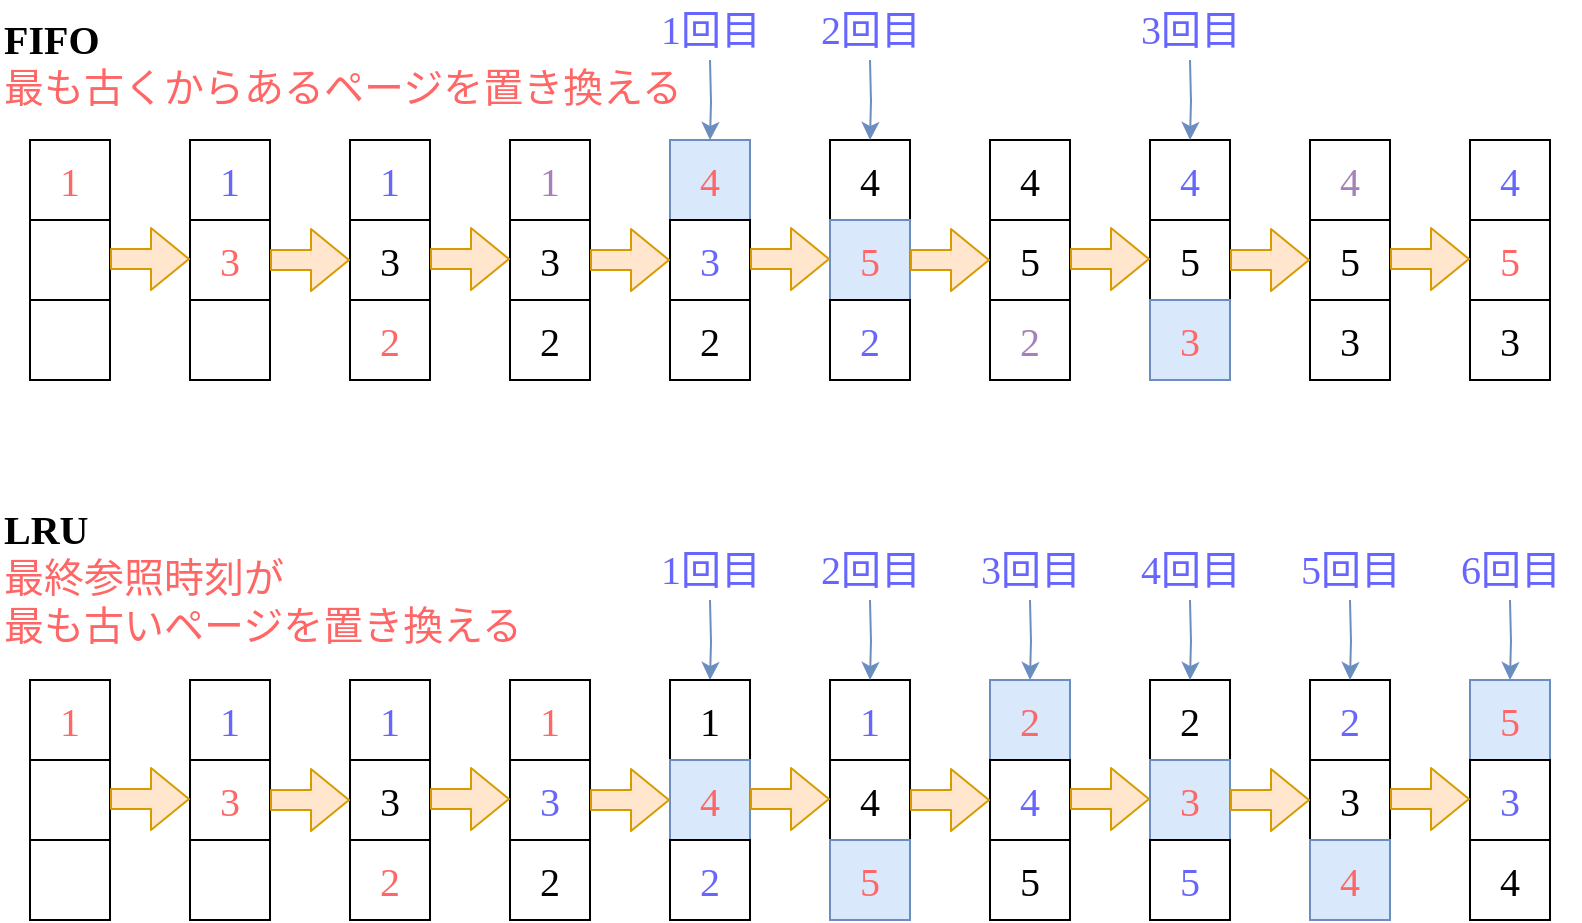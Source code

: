 <mxfile version="12.1.0" type="device" pages="1"><diagram id="q52HK_mPOM4vyMTzUoIP" name="ページ1"><mxGraphModel dx="731" dy="827" grid="1" gridSize="10" guides="1" tooltips="1" connect="1" arrows="1" fold="1" page="1" pageScale="1" pageWidth="827" pageHeight="1169" math="0" shadow="0"><root><mxCell id="0"/><mxCell id="1" parent="0"/><mxCell id="kh8EdaWDMJyLQnTQRGGi-1" value="&lt;font style=&quot;font-size: 20px&quot; face=&quot;Tahoma&quot;&gt;1&lt;/font&gt;" style="rounded=0;whiteSpace=wrap;html=1;fontColor=#FF6666;" vertex="1" parent="1"><mxGeometry x="40" y="80" width="40" height="40" as="geometry"/></mxCell><mxCell id="kh8EdaWDMJyLQnTQRGGi-2" value="" style="rounded=0;whiteSpace=wrap;html=1;" vertex="1" parent="1"><mxGeometry x="40" y="120" width="40" height="40" as="geometry"/></mxCell><mxCell id="kh8EdaWDMJyLQnTQRGGi-3" value="" style="rounded=0;whiteSpace=wrap;html=1;" vertex="1" parent="1"><mxGeometry x="40" y="160" width="40" height="40" as="geometry"/></mxCell><mxCell id="kh8EdaWDMJyLQnTQRGGi-4" value="&lt;font style=&quot;font-size: 20px&quot; face=&quot;Tahoma&quot;&gt;1&lt;/font&gt;" style="rounded=0;whiteSpace=wrap;html=1;fontColor=#6666FF;" vertex="1" parent="1"><mxGeometry x="120" y="80" width="40" height="40" as="geometry"/></mxCell><mxCell id="kh8EdaWDMJyLQnTQRGGi-5" value="3" style="rounded=0;whiteSpace=wrap;html=1;fontSize=20;fontFamily=Tahoma;fontColor=#FF6666;" vertex="1" parent="1"><mxGeometry x="120" y="120" width="40" height="40" as="geometry"/></mxCell><mxCell id="kh8EdaWDMJyLQnTQRGGi-6" value="" style="rounded=0;whiteSpace=wrap;html=1;" vertex="1" parent="1"><mxGeometry x="120" y="160" width="40" height="40" as="geometry"/></mxCell><mxCell id="kh8EdaWDMJyLQnTQRGGi-7" value="&lt;font style=&quot;font-size: 20px&quot; face=&quot;Tahoma&quot;&gt;1&lt;/font&gt;" style="rounded=0;whiteSpace=wrap;html=1;fontColor=#6666FF;" vertex="1" parent="1"><mxGeometry x="200" y="80" width="40" height="40" as="geometry"/></mxCell><mxCell id="kh8EdaWDMJyLQnTQRGGi-8" value="3" style="rounded=0;whiteSpace=wrap;html=1;fontSize=20;fontFamily=Tahoma;" vertex="1" parent="1"><mxGeometry x="200" y="120" width="40" height="40" as="geometry"/></mxCell><mxCell id="kh8EdaWDMJyLQnTQRGGi-9" value="2" style="rounded=0;whiteSpace=wrap;html=1;fontSize=20;fontFamily=Tahoma;fontColor=#FF6666;" vertex="1" parent="1"><mxGeometry x="200" y="160" width="40" height="40" as="geometry"/></mxCell><mxCell id="kh8EdaWDMJyLQnTQRGGi-10" value="&lt;font style=&quot;font-size: 20px&quot; face=&quot;Tahoma&quot;&gt;1&lt;/font&gt;" style="rounded=0;whiteSpace=wrap;html=1;fontColor=#A680B8;" vertex="1" parent="1"><mxGeometry x="280" y="80" width="40" height="40" as="geometry"/></mxCell><mxCell id="kh8EdaWDMJyLQnTQRGGi-11" value="3" style="rounded=0;whiteSpace=wrap;html=1;fontSize=20;fontFamily=Tahoma;" vertex="1" parent="1"><mxGeometry x="280" y="120" width="40" height="40" as="geometry"/></mxCell><mxCell id="kh8EdaWDMJyLQnTQRGGi-12" value="2" style="rounded=0;whiteSpace=wrap;html=1;fontSize=20;fontFamily=Tahoma;" vertex="1" parent="1"><mxGeometry x="280" y="160" width="40" height="40" as="geometry"/></mxCell><mxCell id="kh8EdaWDMJyLQnTQRGGi-16" style="edgeStyle=orthogonalEdgeStyle;rounded=0;orthogonalLoop=1;jettySize=auto;html=1;fontFamily=Tahoma;fontSize=20;fontColor=#FF6666;fillColor=#dae8fc;strokeColor=#6c8ebf;" edge="1" parent="1" target="kh8EdaWDMJyLQnTQRGGi-13"><mxGeometry relative="1" as="geometry"><mxPoint x="380" y="40" as="sourcePoint"/></mxGeometry></mxCell><mxCell id="kh8EdaWDMJyLQnTQRGGi-13" value="&lt;font style=&quot;font-size: 20px&quot; face=&quot;Tahoma&quot;&gt;4&lt;/font&gt;" style="rounded=0;whiteSpace=wrap;html=1;fillColor=#dae8fc;strokeColor=#6c8ebf;fontColor=#FF6666;" vertex="1" parent="1"><mxGeometry x="360" y="80" width="40" height="40" as="geometry"/></mxCell><mxCell id="kh8EdaWDMJyLQnTQRGGi-14" value="3" style="rounded=0;whiteSpace=wrap;html=1;fontSize=20;fontFamily=Tahoma;fontColor=#6666FF;" vertex="1" parent="1"><mxGeometry x="360" y="120" width="40" height="40" as="geometry"/></mxCell><mxCell id="kh8EdaWDMJyLQnTQRGGi-15" value="2" style="rounded=0;whiteSpace=wrap;html=1;fontSize=20;fontFamily=Tahoma;" vertex="1" parent="1"><mxGeometry x="360" y="160" width="40" height="40" as="geometry"/></mxCell><mxCell id="kh8EdaWDMJyLQnTQRGGi-17" value="1回目" style="text;html=1;resizable=0;points=[];autosize=1;align=center;verticalAlign=top;spacingTop=-4;fontSize=20;fontFamily=Tahoma;fontColor=#6666FF;" vertex="1" parent="1"><mxGeometry x="345" y="10" width="70" height="30" as="geometry"/></mxCell><mxCell id="kh8EdaWDMJyLQnTQRGGi-19" value="&lt;b&gt;&lt;font color=&quot;#000000&quot;&gt;FIFO&lt;/font&gt;&lt;/b&gt;&lt;br&gt;&lt;font color=&quot;#ff6666&quot;&gt;最も古くからあるページを置き換える&lt;/font&gt;" style="text;html=1;resizable=0;points=[];autosize=1;align=left;verticalAlign=top;spacingTop=-4;fontSize=20;fontFamily=Tahoma;fontColor=#6666FF;" vertex="1" parent="1"><mxGeometry x="25" y="15" width="350" height="50" as="geometry"/></mxCell><mxCell id="kh8EdaWDMJyLQnTQRGGi-20" value="&lt;font style=&quot;font-size: 20px&quot; face=&quot;Tahoma&quot;&gt;4&lt;/font&gt;" style="rounded=0;whiteSpace=wrap;html=1;" vertex="1" parent="1"><mxGeometry x="440" y="80" width="40" height="40" as="geometry"/></mxCell><mxCell id="kh8EdaWDMJyLQnTQRGGi-21" value="&lt;font color=&quot;#ff6666&quot;&gt;5&lt;/font&gt;" style="rounded=0;whiteSpace=wrap;html=1;fontSize=20;fontFamily=Tahoma;fillColor=#dae8fc;strokeColor=#6c8ebf;" vertex="1" parent="1"><mxGeometry x="440" y="120" width="40" height="40" as="geometry"/></mxCell><mxCell id="kh8EdaWDMJyLQnTQRGGi-22" value="2" style="rounded=0;whiteSpace=wrap;html=1;fontSize=20;fontFamily=Tahoma;fontColor=#6666FF;" vertex="1" parent="1"><mxGeometry x="440" y="160" width="40" height="40" as="geometry"/></mxCell><mxCell id="kh8EdaWDMJyLQnTQRGGi-23" style="edgeStyle=orthogonalEdgeStyle;rounded=0;orthogonalLoop=1;jettySize=auto;html=1;fontFamily=Tahoma;fontSize=20;fontColor=#FF6666;fillColor=#dae8fc;strokeColor=#6c8ebf;" edge="1" parent="1"><mxGeometry relative="1" as="geometry"><mxPoint x="460" y="80" as="targetPoint"/><mxPoint x="460" y="40" as="sourcePoint"/></mxGeometry></mxCell><mxCell id="kh8EdaWDMJyLQnTQRGGi-24" value="2回目" style="text;html=1;resizable=0;points=[];autosize=1;align=center;verticalAlign=top;spacingTop=-4;fontSize=20;fontFamily=Tahoma;fontColor=#6666FF;" vertex="1" parent="1"><mxGeometry x="425" y="10" width="70" height="30" as="geometry"/></mxCell><mxCell id="kh8EdaWDMJyLQnTQRGGi-25" value="&lt;font style=&quot;font-size: 20px&quot; face=&quot;Tahoma&quot;&gt;4&lt;/font&gt;" style="rounded=0;whiteSpace=wrap;html=1;" vertex="1" parent="1"><mxGeometry x="520" y="80" width="40" height="40" as="geometry"/></mxCell><mxCell id="kh8EdaWDMJyLQnTQRGGi-26" value="&lt;font&gt;5&lt;/font&gt;" style="rounded=0;whiteSpace=wrap;html=1;fontSize=20;fontFamily=Tahoma;fontColor=#000000;" vertex="1" parent="1"><mxGeometry x="520" y="120" width="40" height="40" as="geometry"/></mxCell><mxCell id="kh8EdaWDMJyLQnTQRGGi-27" value="2" style="rounded=0;whiteSpace=wrap;html=1;fontSize=20;fontFamily=Tahoma;fontColor=#A680B8;" vertex="1" parent="1"><mxGeometry x="520" y="160" width="40" height="40" as="geometry"/></mxCell><mxCell id="kh8EdaWDMJyLQnTQRGGi-28" value="&lt;font style=&quot;font-size: 20px&quot; face=&quot;Tahoma&quot;&gt;4&lt;/font&gt;" style="rounded=0;whiteSpace=wrap;html=1;fontColor=#6666FF;" vertex="1" parent="1"><mxGeometry x="600" y="80" width="40" height="40" as="geometry"/></mxCell><mxCell id="kh8EdaWDMJyLQnTQRGGi-29" value="&lt;font&gt;5&lt;/font&gt;" style="rounded=0;whiteSpace=wrap;html=1;fontSize=20;fontFamily=Tahoma;fontColor=#000000;" vertex="1" parent="1"><mxGeometry x="600" y="120" width="40" height="40" as="geometry"/></mxCell><mxCell id="kh8EdaWDMJyLQnTQRGGi-30" value="&lt;font color=&quot;#ff6666&quot;&gt;3&lt;/font&gt;" style="rounded=0;whiteSpace=wrap;html=1;fontSize=20;fontFamily=Tahoma;fillColor=#dae8fc;strokeColor=#6c8ebf;" vertex="1" parent="1"><mxGeometry x="600" y="160" width="40" height="40" as="geometry"/></mxCell><mxCell id="kh8EdaWDMJyLQnTQRGGi-31" style="edgeStyle=orthogonalEdgeStyle;rounded=0;orthogonalLoop=1;jettySize=auto;html=1;fontFamily=Tahoma;fontSize=20;fontColor=#FF6666;fillColor=#dae8fc;strokeColor=#6c8ebf;" edge="1" parent="1"><mxGeometry relative="1" as="geometry"><mxPoint x="620" y="80" as="targetPoint"/><mxPoint x="620" y="40" as="sourcePoint"/></mxGeometry></mxCell><mxCell id="kh8EdaWDMJyLQnTQRGGi-32" value="3回目" style="text;html=1;resizable=0;points=[];autosize=1;align=center;verticalAlign=top;spacingTop=-4;fontSize=20;fontFamily=Tahoma;fontColor=#6666FF;" vertex="1" parent="1"><mxGeometry x="585" y="10" width="70" height="30" as="geometry"/></mxCell><mxCell id="kh8EdaWDMJyLQnTQRGGi-33" value="&lt;font style=&quot;font-size: 20px&quot; face=&quot;Tahoma&quot;&gt;4&lt;/font&gt;" style="rounded=0;whiteSpace=wrap;html=1;fontColor=#A680B8;" vertex="1" parent="1"><mxGeometry x="680" y="80" width="40" height="40" as="geometry"/></mxCell><mxCell id="kh8EdaWDMJyLQnTQRGGi-34" value="&lt;font&gt;5&lt;/font&gt;" style="rounded=0;whiteSpace=wrap;html=1;fontSize=20;fontFamily=Tahoma;fontColor=#000000;" vertex="1" parent="1"><mxGeometry x="680" y="120" width="40" height="40" as="geometry"/></mxCell><mxCell id="kh8EdaWDMJyLQnTQRGGi-35" value="&lt;font&gt;3&lt;/font&gt;" style="rounded=0;whiteSpace=wrap;html=1;fontSize=20;fontFamily=Tahoma;strokeColor=#000000;fontColor=#000000;" vertex="1" parent="1"><mxGeometry x="680" y="160" width="40" height="40" as="geometry"/></mxCell><mxCell id="kh8EdaWDMJyLQnTQRGGi-36" value="&lt;font style=&quot;font-size: 20px&quot; face=&quot;Tahoma&quot;&gt;4&lt;/font&gt;" style="rounded=0;whiteSpace=wrap;html=1;fontColor=#6666FF;" vertex="1" parent="1"><mxGeometry x="760" y="80" width="40" height="40" as="geometry"/></mxCell><mxCell id="kh8EdaWDMJyLQnTQRGGi-37" value="&lt;font&gt;5&lt;/font&gt;" style="rounded=0;whiteSpace=wrap;html=1;fontSize=20;fontFamily=Tahoma;fontColor=#FF6666;" vertex="1" parent="1"><mxGeometry x="760" y="120" width="40" height="40" as="geometry"/></mxCell><mxCell id="kh8EdaWDMJyLQnTQRGGi-38" value="&lt;font&gt;3&lt;/font&gt;" style="rounded=0;whiteSpace=wrap;html=1;fontSize=20;fontFamily=Tahoma;strokeColor=#000000;fontColor=#000000;" vertex="1" parent="1"><mxGeometry x="760" y="160" width="40" height="40" as="geometry"/></mxCell><mxCell id="kh8EdaWDMJyLQnTQRGGi-39" value="" style="shape=flexArrow;endArrow=classic;html=1;fontFamily=Tahoma;fontSize=20;fontColor=#FF6666;fillColor=#ffe6cc;strokeColor=#d79b00;" edge="1" parent="1"><mxGeometry width="50" height="50" relative="1" as="geometry"><mxPoint x="80" y="139.5" as="sourcePoint"/><mxPoint x="120" y="139.5" as="targetPoint"/></mxGeometry></mxCell><mxCell id="kh8EdaWDMJyLQnTQRGGi-40" value="" style="shape=flexArrow;endArrow=classic;html=1;fontFamily=Tahoma;fontSize=20;fontColor=#FF6666;fillColor=#ffe6cc;strokeColor=#d79b00;" edge="1" parent="1"><mxGeometry width="50" height="50" relative="1" as="geometry"><mxPoint x="160" y="140" as="sourcePoint"/><mxPoint x="200" y="140" as="targetPoint"/></mxGeometry></mxCell><mxCell id="kh8EdaWDMJyLQnTQRGGi-41" value="" style="shape=flexArrow;endArrow=classic;html=1;fontFamily=Tahoma;fontSize=20;fontColor=#FF6666;fillColor=#ffe6cc;strokeColor=#d79b00;" edge="1" parent="1"><mxGeometry width="50" height="50" relative="1" as="geometry"><mxPoint x="240" y="139.5" as="sourcePoint"/><mxPoint x="280" y="139.5" as="targetPoint"/></mxGeometry></mxCell><mxCell id="kh8EdaWDMJyLQnTQRGGi-42" value="" style="shape=flexArrow;endArrow=classic;html=1;fontFamily=Tahoma;fontSize=20;fontColor=#FF6666;fillColor=#ffe6cc;strokeColor=#d79b00;" edge="1" parent="1"><mxGeometry width="50" height="50" relative="1" as="geometry"><mxPoint x="320" y="140" as="sourcePoint"/><mxPoint x="360" y="140" as="targetPoint"/></mxGeometry></mxCell><mxCell id="kh8EdaWDMJyLQnTQRGGi-43" value="" style="shape=flexArrow;endArrow=classic;html=1;fontFamily=Tahoma;fontSize=20;fontColor=#FF6666;fillColor=#ffe6cc;strokeColor=#d79b00;" edge="1" parent="1"><mxGeometry width="50" height="50" relative="1" as="geometry"><mxPoint x="400" y="139.5" as="sourcePoint"/><mxPoint x="440" y="139.5" as="targetPoint"/></mxGeometry></mxCell><mxCell id="kh8EdaWDMJyLQnTQRGGi-44" value="" style="shape=flexArrow;endArrow=classic;html=1;fontFamily=Tahoma;fontSize=20;fontColor=#FF6666;fillColor=#ffe6cc;strokeColor=#d79b00;" edge="1" parent="1"><mxGeometry width="50" height="50" relative="1" as="geometry"><mxPoint x="480" y="140" as="sourcePoint"/><mxPoint x="520" y="140" as="targetPoint"/></mxGeometry></mxCell><mxCell id="kh8EdaWDMJyLQnTQRGGi-45" value="" style="shape=flexArrow;endArrow=classic;html=1;fontFamily=Tahoma;fontSize=20;fontColor=#FF6666;fillColor=#ffe6cc;strokeColor=#d79b00;" edge="1" parent="1"><mxGeometry width="50" height="50" relative="1" as="geometry"><mxPoint x="560" y="139.5" as="sourcePoint"/><mxPoint x="600" y="139.5" as="targetPoint"/></mxGeometry></mxCell><mxCell id="kh8EdaWDMJyLQnTQRGGi-46" value="" style="shape=flexArrow;endArrow=classic;html=1;fontFamily=Tahoma;fontSize=20;fontColor=#FF6666;fillColor=#ffe6cc;strokeColor=#d79b00;" edge="1" parent="1"><mxGeometry width="50" height="50" relative="1" as="geometry"><mxPoint x="640" y="140" as="sourcePoint"/><mxPoint x="680" y="140" as="targetPoint"/></mxGeometry></mxCell><mxCell id="kh8EdaWDMJyLQnTQRGGi-47" value="" style="shape=flexArrow;endArrow=classic;html=1;fontFamily=Tahoma;fontSize=20;fontColor=#FF6666;fillColor=#ffe6cc;strokeColor=#d79b00;" edge="1" parent="1"><mxGeometry width="50" height="50" relative="1" as="geometry"><mxPoint x="720" y="139.5" as="sourcePoint"/><mxPoint x="760" y="139.5" as="targetPoint"/></mxGeometry></mxCell><mxCell id="kh8EdaWDMJyLQnTQRGGi-48" value="&lt;font style=&quot;font-size: 20px&quot; face=&quot;Tahoma&quot;&gt;1&lt;/font&gt;" style="rounded=0;whiteSpace=wrap;html=1;fontColor=#FF6666;" vertex="1" parent="1"><mxGeometry x="40" y="350" width="40" height="40" as="geometry"/></mxCell><mxCell id="kh8EdaWDMJyLQnTQRGGi-49" value="" style="rounded=0;whiteSpace=wrap;html=1;" vertex="1" parent="1"><mxGeometry x="40" y="390" width="40" height="40" as="geometry"/></mxCell><mxCell id="kh8EdaWDMJyLQnTQRGGi-50" value="" style="rounded=0;whiteSpace=wrap;html=1;" vertex="1" parent="1"><mxGeometry x="40" y="430" width="40" height="40" as="geometry"/></mxCell><mxCell id="kh8EdaWDMJyLQnTQRGGi-51" value="&lt;font style=&quot;font-size: 20px&quot; face=&quot;Tahoma&quot;&gt;1&lt;/font&gt;" style="rounded=0;whiteSpace=wrap;html=1;fontColor=#6666FF;" vertex="1" parent="1"><mxGeometry x="120" y="350" width="40" height="40" as="geometry"/></mxCell><mxCell id="kh8EdaWDMJyLQnTQRGGi-52" value="3" style="rounded=0;whiteSpace=wrap;html=1;fontSize=20;fontFamily=Tahoma;fontColor=#FF6666;" vertex="1" parent="1"><mxGeometry x="120" y="390" width="40" height="40" as="geometry"/></mxCell><mxCell id="kh8EdaWDMJyLQnTQRGGi-53" value="" style="rounded=0;whiteSpace=wrap;html=1;" vertex="1" parent="1"><mxGeometry x="120" y="430" width="40" height="40" as="geometry"/></mxCell><mxCell id="kh8EdaWDMJyLQnTQRGGi-54" value="&lt;font style=&quot;font-size: 20px&quot; face=&quot;Tahoma&quot;&gt;1&lt;/font&gt;" style="rounded=0;whiteSpace=wrap;html=1;fontColor=#6666FF;" vertex="1" parent="1"><mxGeometry x="200" y="350" width="40" height="40" as="geometry"/></mxCell><mxCell id="kh8EdaWDMJyLQnTQRGGi-55" value="3" style="rounded=0;whiteSpace=wrap;html=1;fontSize=20;fontFamily=Tahoma;" vertex="1" parent="1"><mxGeometry x="200" y="390" width="40" height="40" as="geometry"/></mxCell><mxCell id="kh8EdaWDMJyLQnTQRGGi-56" value="2" style="rounded=0;whiteSpace=wrap;html=1;fontSize=20;fontFamily=Tahoma;fontColor=#FF6666;" vertex="1" parent="1"><mxGeometry x="200" y="430" width="40" height="40" as="geometry"/></mxCell><mxCell id="kh8EdaWDMJyLQnTQRGGi-57" value="&lt;font style=&quot;font-size: 20px&quot; face=&quot;Tahoma&quot;&gt;1&lt;/font&gt;" style="rounded=0;whiteSpace=wrap;html=1;fontColor=#FF6666;" vertex="1" parent="1"><mxGeometry x="280" y="350" width="40" height="40" as="geometry"/></mxCell><mxCell id="kh8EdaWDMJyLQnTQRGGi-58" value="3" style="rounded=0;whiteSpace=wrap;html=1;fontSize=20;fontFamily=Tahoma;fontColor=#6666FF;" vertex="1" parent="1"><mxGeometry x="280" y="390" width="40" height="40" as="geometry"/></mxCell><mxCell id="kh8EdaWDMJyLQnTQRGGi-59" value="2" style="rounded=0;whiteSpace=wrap;html=1;fontSize=20;fontFamily=Tahoma;" vertex="1" parent="1"><mxGeometry x="280" y="430" width="40" height="40" as="geometry"/></mxCell><mxCell id="kh8EdaWDMJyLQnTQRGGi-60" style="edgeStyle=orthogonalEdgeStyle;rounded=0;orthogonalLoop=1;jettySize=auto;html=1;fontFamily=Tahoma;fontSize=20;fontColor=#FF6666;fillColor=#dae8fc;strokeColor=#6c8ebf;" edge="1" target="kh8EdaWDMJyLQnTQRGGi-61" parent="1"><mxGeometry relative="1" as="geometry"><mxPoint x="380" y="310" as="sourcePoint"/></mxGeometry></mxCell><mxCell id="kh8EdaWDMJyLQnTQRGGi-61" value="&lt;font style=&quot;font-size: 20px&quot; face=&quot;Tahoma&quot;&gt;1&lt;/font&gt;" style="rounded=0;whiteSpace=wrap;html=1;" vertex="1" parent="1"><mxGeometry x="360" y="350" width="40" height="40" as="geometry"/></mxCell><mxCell id="kh8EdaWDMJyLQnTQRGGi-62" value="4" style="rounded=0;whiteSpace=wrap;html=1;fontSize=20;fontFamily=Tahoma;fillColor=#dae8fc;strokeColor=#6c8ebf;fontColor=#FF6666;" vertex="1" parent="1"><mxGeometry x="360" y="390" width="40" height="40" as="geometry"/></mxCell><mxCell id="kh8EdaWDMJyLQnTQRGGi-63" value="2" style="rounded=0;whiteSpace=wrap;html=1;fontSize=20;fontFamily=Tahoma;fontColor=#6666FF;" vertex="1" parent="1"><mxGeometry x="360" y="430" width="40" height="40" as="geometry"/></mxCell><mxCell id="kh8EdaWDMJyLQnTQRGGi-64" value="1回目" style="text;html=1;resizable=0;points=[];autosize=1;align=center;verticalAlign=top;spacingTop=-4;fontSize=20;fontFamily=Tahoma;fontColor=#6666FF;" vertex="1" parent="1"><mxGeometry x="345" y="280" width="70" height="30" as="geometry"/></mxCell><mxCell id="kh8EdaWDMJyLQnTQRGGi-65" value="&lt;b&gt;&lt;font color=&quot;#000000&quot;&gt;LRU&lt;/font&gt;&lt;/b&gt;&lt;br&gt;&lt;font color=&quot;#ff6666&quot;&gt;最終参照時刻が&lt;br&gt;最も古いページを置き換える&lt;/font&gt;" style="text;html=1;resizable=0;points=[];autosize=1;align=left;verticalAlign=top;spacingTop=-4;fontSize=20;fontFamily=Tahoma;fontColor=#6666FF;" vertex="1" parent="1"><mxGeometry x="25" y="260" width="270" height="70" as="geometry"/></mxCell><mxCell id="kh8EdaWDMJyLQnTQRGGi-66" value="&lt;font style=&quot;font-size: 20px&quot; face=&quot;Tahoma&quot; color=&quot;#6666ff&quot;&gt;1&lt;/font&gt;" style="rounded=0;whiteSpace=wrap;html=1;" vertex="1" parent="1"><mxGeometry x="440" y="350" width="40" height="40" as="geometry"/></mxCell><mxCell id="kh8EdaWDMJyLQnTQRGGi-67" value="&lt;font&gt;4&lt;/font&gt;" style="rounded=0;whiteSpace=wrap;html=1;fontSize=20;fontFamily=Tahoma;fontColor=#000000;" vertex="1" parent="1"><mxGeometry x="440" y="390" width="40" height="40" as="geometry"/></mxCell><mxCell id="kh8EdaWDMJyLQnTQRGGi-68" value="5" style="rounded=0;whiteSpace=wrap;html=1;fontSize=20;fontFamily=Tahoma;fillColor=#dae8fc;strokeColor=#6c8ebf;fontColor=#FF6666;" vertex="1" parent="1"><mxGeometry x="440" y="430" width="40" height="40" as="geometry"/></mxCell><mxCell id="kh8EdaWDMJyLQnTQRGGi-69" style="edgeStyle=orthogonalEdgeStyle;rounded=0;orthogonalLoop=1;jettySize=auto;html=1;fontFamily=Tahoma;fontSize=20;fontColor=#FF6666;fillColor=#dae8fc;strokeColor=#6c8ebf;" edge="1" parent="1"><mxGeometry relative="1" as="geometry"><mxPoint x="460" y="350" as="targetPoint"/><mxPoint x="460" y="310" as="sourcePoint"/></mxGeometry></mxCell><mxCell id="kh8EdaWDMJyLQnTQRGGi-70" value="2回目" style="text;html=1;resizable=0;points=[];autosize=1;align=center;verticalAlign=top;spacingTop=-4;fontSize=20;fontFamily=Tahoma;fontColor=#6666FF;" vertex="1" parent="1"><mxGeometry x="425" y="280" width="70" height="30" as="geometry"/></mxCell><mxCell id="kh8EdaWDMJyLQnTQRGGi-71" value="&lt;font style=&quot;font-size: 20px&quot; face=&quot;Tahoma&quot;&gt;2&lt;/font&gt;" style="rounded=0;whiteSpace=wrap;html=1;fillColor=#dae8fc;strokeColor=#6c8ebf;fontColor=#FF6666;" vertex="1" parent="1"><mxGeometry x="520" y="350" width="40" height="40" as="geometry"/></mxCell><mxCell id="kh8EdaWDMJyLQnTQRGGi-72" value="&lt;font color=&quot;#6666ff&quot;&gt;4&lt;/font&gt;" style="rounded=0;whiteSpace=wrap;html=1;fontSize=20;fontFamily=Tahoma;fontColor=#000000;" vertex="1" parent="1"><mxGeometry x="520" y="390" width="40" height="40" as="geometry"/></mxCell><mxCell id="kh8EdaWDMJyLQnTQRGGi-73" value="&lt;font color=&quot;#000000&quot;&gt;5&lt;/font&gt;" style="rounded=0;whiteSpace=wrap;html=1;fontSize=20;fontFamily=Tahoma;fontColor=#A680B8;" vertex="1" parent="1"><mxGeometry x="520" y="430" width="40" height="40" as="geometry"/></mxCell><mxCell id="kh8EdaWDMJyLQnTQRGGi-74" value="&lt;font style=&quot;font-size: 20px&quot; face=&quot;Tahoma&quot;&gt;2&lt;/font&gt;" style="rounded=0;whiteSpace=wrap;html=1;fontColor=#000000;" vertex="1" parent="1"><mxGeometry x="600" y="350" width="40" height="40" as="geometry"/></mxCell><mxCell id="kh8EdaWDMJyLQnTQRGGi-75" value="&lt;font&gt;3&lt;/font&gt;" style="rounded=0;whiteSpace=wrap;html=1;fontSize=20;fontFamily=Tahoma;fillColor=#dae8fc;strokeColor=#6c8ebf;fontColor=#FF6666;" vertex="1" parent="1"><mxGeometry x="600" y="390" width="40" height="40" as="geometry"/></mxCell><mxCell id="kh8EdaWDMJyLQnTQRGGi-76" value="&lt;font&gt;5&lt;/font&gt;" style="rounded=0;whiteSpace=wrap;html=1;fontSize=20;fontFamily=Tahoma;fontColor=#6666FF;" vertex="1" parent="1"><mxGeometry x="600" y="430" width="40" height="40" as="geometry"/></mxCell><mxCell id="kh8EdaWDMJyLQnTQRGGi-77" style="edgeStyle=orthogonalEdgeStyle;rounded=0;orthogonalLoop=1;jettySize=auto;html=1;fontFamily=Tahoma;fontSize=20;fontColor=#FF6666;fillColor=#dae8fc;strokeColor=#6c8ebf;" edge="1" parent="1"><mxGeometry relative="1" as="geometry"><mxPoint x="540" y="350" as="targetPoint"/><mxPoint x="540" y="310" as="sourcePoint"/></mxGeometry></mxCell><mxCell id="kh8EdaWDMJyLQnTQRGGi-78" value="3回目" style="text;html=1;resizable=0;points=[];autosize=1;align=center;verticalAlign=top;spacingTop=-4;fontSize=20;fontFamily=Tahoma;fontColor=#6666FF;" vertex="1" parent="1"><mxGeometry x="505" y="280" width="70" height="30" as="geometry"/></mxCell><mxCell id="kh8EdaWDMJyLQnTQRGGi-79" value="&lt;font style=&quot;font-size: 20px&quot; face=&quot;Tahoma&quot;&gt;2&lt;/font&gt;" style="rounded=0;whiteSpace=wrap;html=1;fontColor=#6666FF;" vertex="1" parent="1"><mxGeometry x="680" y="350" width="40" height="40" as="geometry"/></mxCell><mxCell id="kh8EdaWDMJyLQnTQRGGi-80" value="&lt;font&gt;3&lt;/font&gt;" style="rounded=0;whiteSpace=wrap;html=1;fontSize=20;fontFamily=Tahoma;fontColor=#000000;" vertex="1" parent="1"><mxGeometry x="680" y="390" width="40" height="40" as="geometry"/></mxCell><mxCell id="kh8EdaWDMJyLQnTQRGGi-81" value="&lt;font&gt;4&lt;/font&gt;" style="rounded=0;whiteSpace=wrap;html=1;fontSize=20;fontFamily=Tahoma;strokeColor=#6c8ebf;fillColor=#dae8fc;fontColor=#FF6666;" vertex="1" parent="1"><mxGeometry x="680" y="430" width="40" height="40" as="geometry"/></mxCell><mxCell id="kh8EdaWDMJyLQnTQRGGi-82" value="&lt;font style=&quot;font-size: 20px&quot; face=&quot;Tahoma&quot;&gt;5&lt;/font&gt;" style="rounded=0;whiteSpace=wrap;html=1;fillColor=#dae8fc;strokeColor=#6c8ebf;fontColor=#FF6666;" vertex="1" parent="1"><mxGeometry x="760" y="350" width="40" height="40" as="geometry"/></mxCell><mxCell id="kh8EdaWDMJyLQnTQRGGi-83" value="&lt;font&gt;3&lt;br&gt;&lt;/font&gt;" style="rounded=0;whiteSpace=wrap;html=1;fontSize=20;fontFamily=Tahoma;fontColor=#6666FF;" vertex="1" parent="1"><mxGeometry x="760" y="390" width="40" height="40" as="geometry"/></mxCell><mxCell id="kh8EdaWDMJyLQnTQRGGi-84" value="&lt;font&gt;4&lt;/font&gt;" style="rounded=0;whiteSpace=wrap;html=1;fontSize=20;fontFamily=Tahoma;strokeColor=#000000;fontColor=#000000;" vertex="1" parent="1"><mxGeometry x="760" y="430" width="40" height="40" as="geometry"/></mxCell><mxCell id="kh8EdaWDMJyLQnTQRGGi-85" value="" style="shape=flexArrow;endArrow=classic;html=1;fontFamily=Tahoma;fontSize=20;fontColor=#FF6666;fillColor=#ffe6cc;strokeColor=#d79b00;" edge="1" parent="1"><mxGeometry width="50" height="50" relative="1" as="geometry"><mxPoint x="80" y="409.5" as="sourcePoint"/><mxPoint x="120" y="409.5" as="targetPoint"/></mxGeometry></mxCell><mxCell id="kh8EdaWDMJyLQnTQRGGi-86" value="" style="shape=flexArrow;endArrow=classic;html=1;fontFamily=Tahoma;fontSize=20;fontColor=#FF6666;fillColor=#ffe6cc;strokeColor=#d79b00;" edge="1" parent="1"><mxGeometry width="50" height="50" relative="1" as="geometry"><mxPoint x="160" y="410" as="sourcePoint"/><mxPoint x="200" y="410" as="targetPoint"/></mxGeometry></mxCell><mxCell id="kh8EdaWDMJyLQnTQRGGi-87" value="" style="shape=flexArrow;endArrow=classic;html=1;fontFamily=Tahoma;fontSize=20;fontColor=#FF6666;fillColor=#ffe6cc;strokeColor=#d79b00;" edge="1" parent="1"><mxGeometry width="50" height="50" relative="1" as="geometry"><mxPoint x="240" y="409.5" as="sourcePoint"/><mxPoint x="280" y="409.5" as="targetPoint"/></mxGeometry></mxCell><mxCell id="kh8EdaWDMJyLQnTQRGGi-88" value="" style="shape=flexArrow;endArrow=classic;html=1;fontFamily=Tahoma;fontSize=20;fontColor=#FF6666;fillColor=#ffe6cc;strokeColor=#d79b00;" edge="1" parent="1"><mxGeometry width="50" height="50" relative="1" as="geometry"><mxPoint x="320" y="410" as="sourcePoint"/><mxPoint x="360" y="410" as="targetPoint"/></mxGeometry></mxCell><mxCell id="kh8EdaWDMJyLQnTQRGGi-89" value="" style="shape=flexArrow;endArrow=classic;html=1;fontFamily=Tahoma;fontSize=20;fontColor=#FF6666;fillColor=#ffe6cc;strokeColor=#d79b00;" edge="1" parent="1"><mxGeometry width="50" height="50" relative="1" as="geometry"><mxPoint x="400" y="409.5" as="sourcePoint"/><mxPoint x="440" y="409.5" as="targetPoint"/></mxGeometry></mxCell><mxCell id="kh8EdaWDMJyLQnTQRGGi-90" value="" style="shape=flexArrow;endArrow=classic;html=1;fontFamily=Tahoma;fontSize=20;fontColor=#FF6666;fillColor=#ffe6cc;strokeColor=#d79b00;" edge="1" parent="1"><mxGeometry width="50" height="50" relative="1" as="geometry"><mxPoint x="480" y="410" as="sourcePoint"/><mxPoint x="520" y="410" as="targetPoint"/></mxGeometry></mxCell><mxCell id="kh8EdaWDMJyLQnTQRGGi-91" value="" style="shape=flexArrow;endArrow=classic;html=1;fontFamily=Tahoma;fontSize=20;fontColor=#FF6666;fillColor=#ffe6cc;strokeColor=#d79b00;" edge="1" parent="1"><mxGeometry width="50" height="50" relative="1" as="geometry"><mxPoint x="560" y="409.5" as="sourcePoint"/><mxPoint x="600" y="409.5" as="targetPoint"/></mxGeometry></mxCell><mxCell id="kh8EdaWDMJyLQnTQRGGi-92" value="" style="shape=flexArrow;endArrow=classic;html=1;fontFamily=Tahoma;fontSize=20;fontColor=#FF6666;fillColor=#ffe6cc;strokeColor=#d79b00;" edge="1" parent="1"><mxGeometry width="50" height="50" relative="1" as="geometry"><mxPoint x="640" y="410" as="sourcePoint"/><mxPoint x="680" y="410" as="targetPoint"/></mxGeometry></mxCell><mxCell id="kh8EdaWDMJyLQnTQRGGi-93" value="" style="shape=flexArrow;endArrow=classic;html=1;fontFamily=Tahoma;fontSize=20;fontColor=#FF6666;fillColor=#ffe6cc;strokeColor=#d79b00;" edge="1" parent="1"><mxGeometry width="50" height="50" relative="1" as="geometry"><mxPoint x="720" y="409.5" as="sourcePoint"/><mxPoint x="760.0" y="409.5" as="targetPoint"/></mxGeometry></mxCell><mxCell id="kh8EdaWDMJyLQnTQRGGi-94" style="edgeStyle=orthogonalEdgeStyle;rounded=0;orthogonalLoop=1;jettySize=auto;html=1;fontFamily=Tahoma;fontSize=20;fontColor=#FF6666;fillColor=#dae8fc;strokeColor=#6c8ebf;" edge="1" parent="1"><mxGeometry relative="1" as="geometry"><mxPoint x="620" y="350" as="targetPoint"/><mxPoint x="620" y="310" as="sourcePoint"/></mxGeometry></mxCell><mxCell id="kh8EdaWDMJyLQnTQRGGi-95" value="4回目" style="text;html=1;resizable=0;points=[];autosize=1;align=center;verticalAlign=top;spacingTop=-4;fontSize=20;fontFamily=Tahoma;fontColor=#6666FF;" vertex="1" parent="1"><mxGeometry x="585" y="280" width="70" height="30" as="geometry"/></mxCell><mxCell id="kh8EdaWDMJyLQnTQRGGi-96" style="edgeStyle=orthogonalEdgeStyle;rounded=0;orthogonalLoop=1;jettySize=auto;html=1;fontFamily=Tahoma;fontSize=20;fontColor=#FF6666;fillColor=#dae8fc;strokeColor=#6c8ebf;" edge="1" parent="1"><mxGeometry relative="1" as="geometry"><mxPoint x="700" y="350" as="targetPoint"/><mxPoint x="700" y="310" as="sourcePoint"/></mxGeometry></mxCell><mxCell id="kh8EdaWDMJyLQnTQRGGi-97" value="5回目" style="text;html=1;resizable=0;points=[];autosize=1;align=center;verticalAlign=top;spacingTop=-4;fontSize=20;fontFamily=Tahoma;fontColor=#6666FF;" vertex="1" parent="1"><mxGeometry x="665" y="280" width="70" height="30" as="geometry"/></mxCell><mxCell id="kh8EdaWDMJyLQnTQRGGi-98" style="edgeStyle=orthogonalEdgeStyle;rounded=0;orthogonalLoop=1;jettySize=auto;html=1;fontFamily=Tahoma;fontSize=20;fontColor=#FF6666;fillColor=#dae8fc;strokeColor=#6c8ebf;" edge="1" parent="1"><mxGeometry relative="1" as="geometry"><mxPoint x="780" y="350" as="targetPoint"/><mxPoint x="780" y="310" as="sourcePoint"/></mxGeometry></mxCell><mxCell id="kh8EdaWDMJyLQnTQRGGi-99" value="6回目" style="text;html=1;resizable=0;points=[];autosize=1;align=center;verticalAlign=top;spacingTop=-4;fontSize=20;fontFamily=Tahoma;fontColor=#6666FF;" vertex="1" parent="1"><mxGeometry x="745" y="280" width="70" height="30" as="geometry"/></mxCell></root></mxGraphModel></diagram></mxfile>